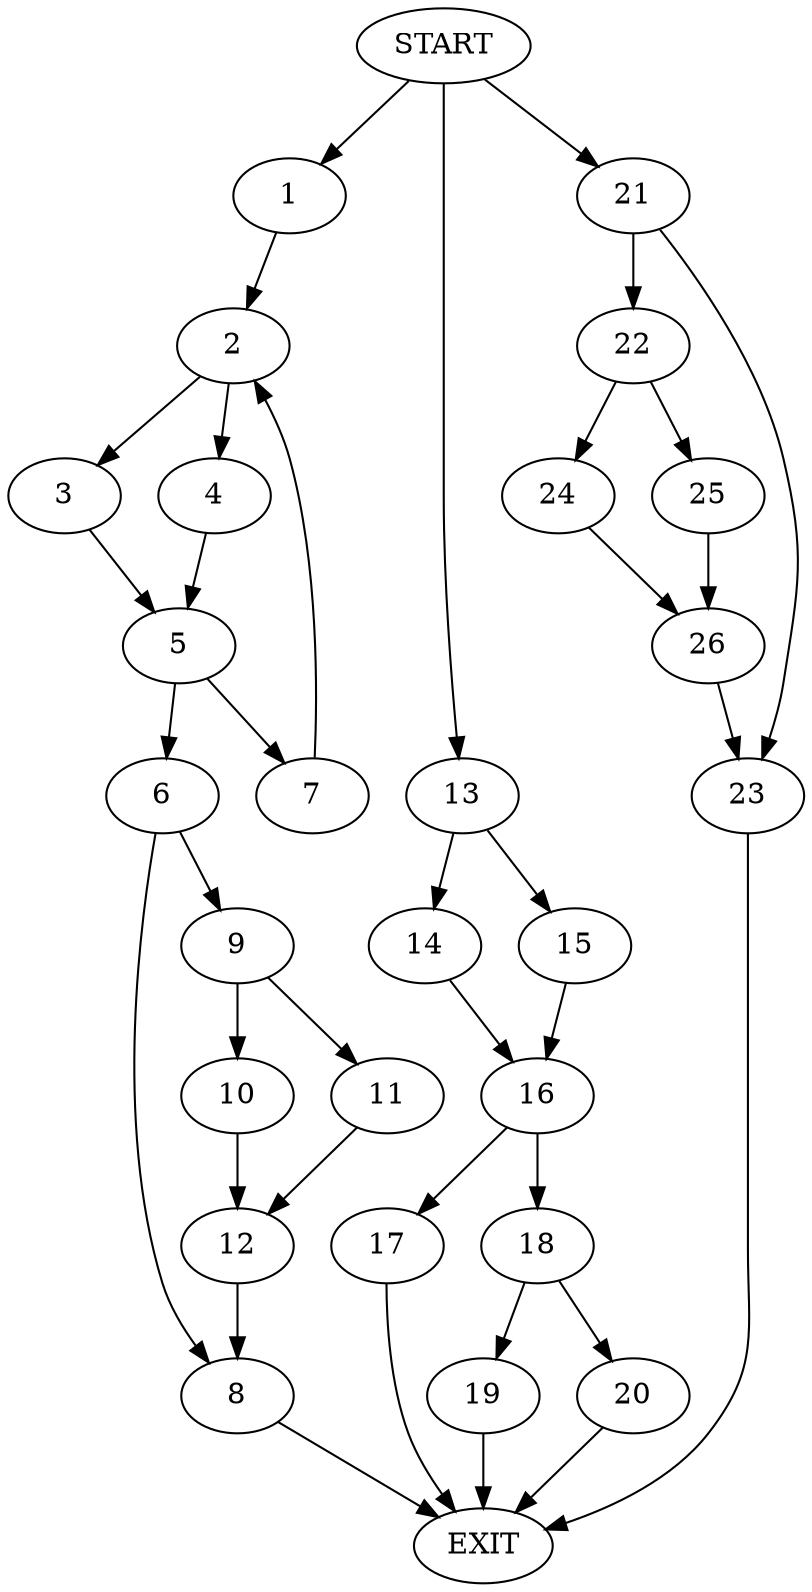 digraph {
0 [label="START"]
27 [label="EXIT"]
0 -> 1
1 -> 2
2 -> 3
2 -> 4
3 -> 5
4 -> 5
5 -> 6
5 -> 7
6 -> 8
6 -> 9
7 -> 2
9 -> 10
9 -> 11
8 -> 27
10 -> 12
11 -> 12
12 -> 8
0 -> 13
13 -> 14
13 -> 15
14 -> 16
15 -> 16
16 -> 17
16 -> 18
17 -> 27
18 -> 19
18 -> 20
20 -> 27
19 -> 27
0 -> 21
21 -> 22
21 -> 23
22 -> 24
22 -> 25
23 -> 27
25 -> 26
24 -> 26
26 -> 23
}
